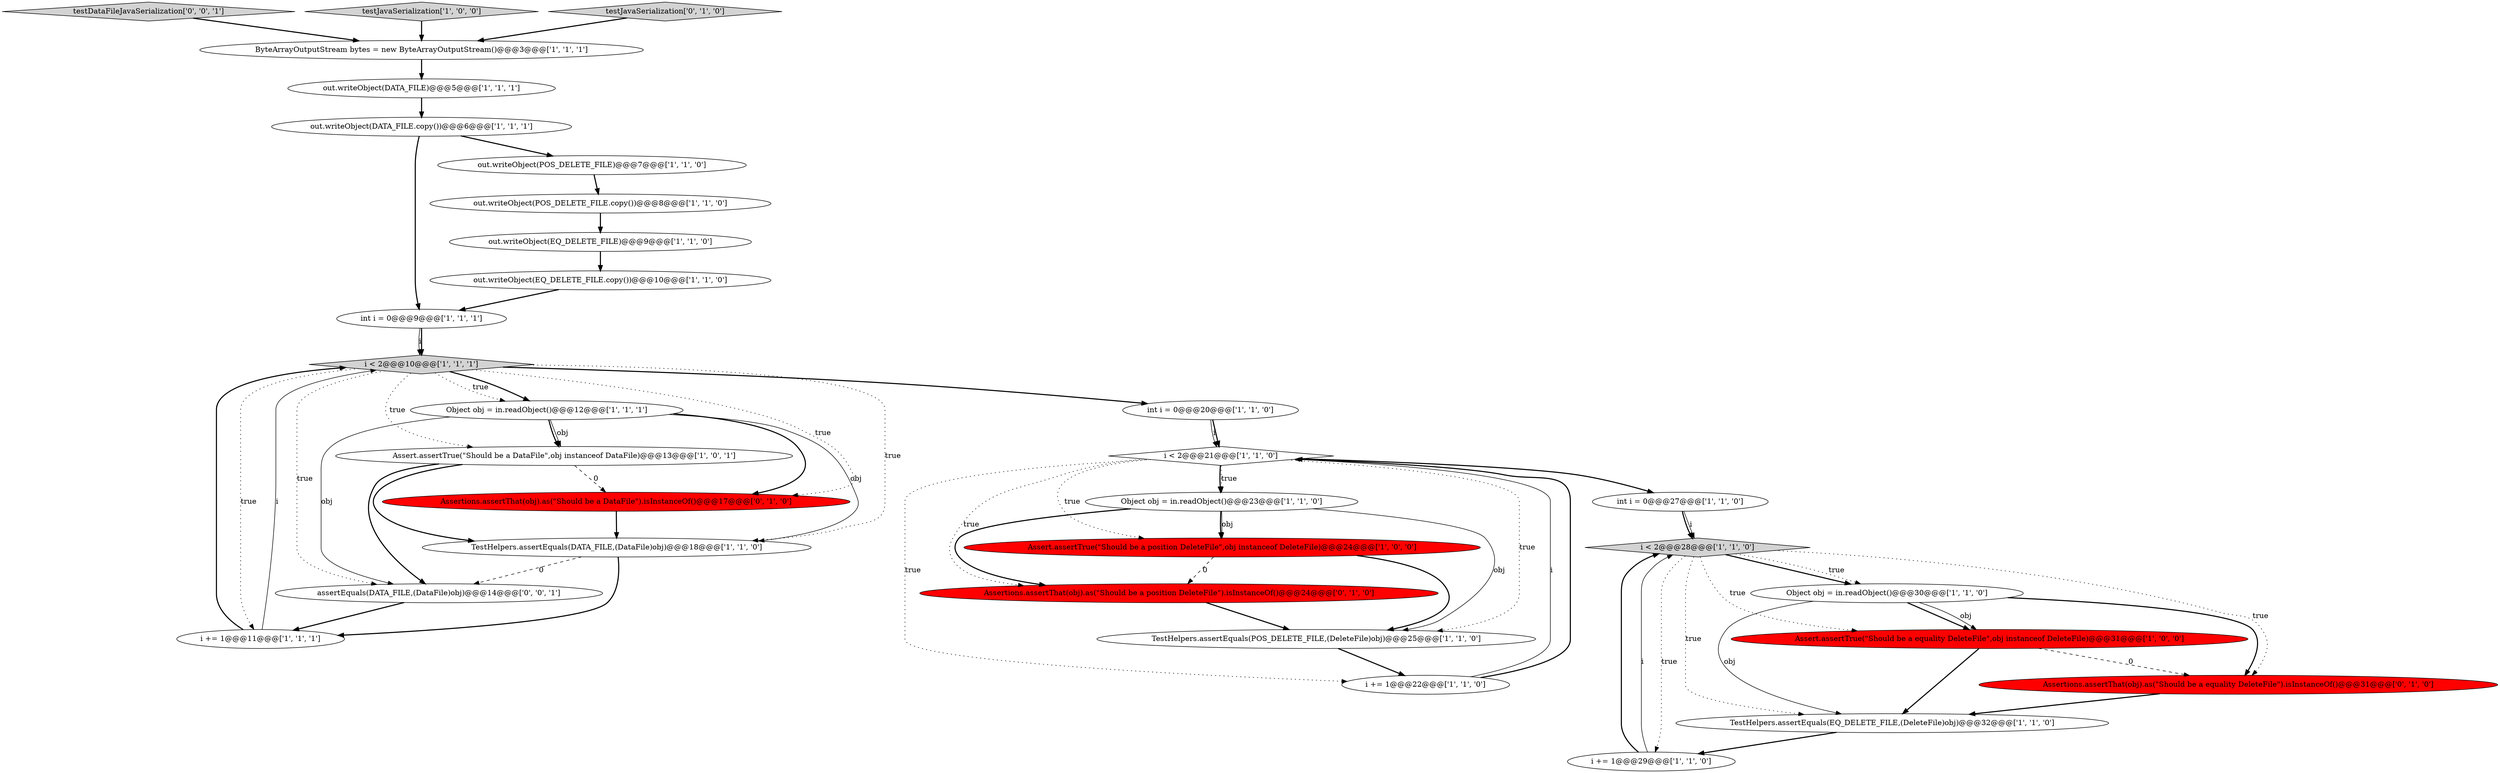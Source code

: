 digraph {
31 [style = filled, label = "testDataFileJavaSerialization['0', '0', '1']", fillcolor = lightgray, shape = diamond image = "AAA0AAABBB3BBB"];
0 [style = filled, label = "TestHelpers.assertEquals(DATA_FILE,(DataFile)obj)@@@18@@@['1', '1', '0']", fillcolor = white, shape = ellipse image = "AAA0AAABBB1BBB"];
29 [style = filled, label = "Assertions.assertThat(obj).as(\"Should be a equality DeleteFile\").isInstanceOf()@@@31@@@['0', '1', '0']", fillcolor = red, shape = ellipse image = "AAA1AAABBB2BBB"];
18 [style = filled, label = "Assert.assertTrue(\"Should be a DataFile\",obj instanceof DataFile)@@@13@@@['1', '0', '1']", fillcolor = white, shape = ellipse image = "AAA0AAABBB1BBB"];
26 [style = filled, label = "Assertions.assertThat(obj).as(\"Should be a DataFile\").isInstanceOf()@@@17@@@['0', '1', '0']", fillcolor = red, shape = ellipse image = "AAA1AAABBB2BBB"];
5 [style = filled, label = "Object obj = in.readObject()@@@23@@@['1', '1', '0']", fillcolor = white, shape = ellipse image = "AAA0AAABBB1BBB"];
25 [style = filled, label = "i < 2@@@28@@@['1', '1', '0']", fillcolor = lightgray, shape = diamond image = "AAA0AAABBB1BBB"];
10 [style = filled, label = "out.writeObject(DATA_FILE.copy())@@@6@@@['1', '1', '1']", fillcolor = white, shape = ellipse image = "AAA0AAABBB1BBB"];
23 [style = filled, label = "out.writeObject(EQ_DELETE_FILE)@@@9@@@['1', '1', '0']", fillcolor = white, shape = ellipse image = "AAA0AAABBB1BBB"];
2 [style = filled, label = "i += 1@@@29@@@['1', '1', '0']", fillcolor = white, shape = ellipse image = "AAA0AAABBB1BBB"];
1 [style = filled, label = "testJavaSerialization['1', '0', '0']", fillcolor = lightgray, shape = diamond image = "AAA0AAABBB1BBB"];
20 [style = filled, label = "TestHelpers.assertEquals(POS_DELETE_FILE,(DeleteFile)obj)@@@25@@@['1', '1', '0']", fillcolor = white, shape = ellipse image = "AAA0AAABBB1BBB"];
21 [style = filled, label = "out.writeObject(EQ_DELETE_FILE.copy())@@@10@@@['1', '1', '0']", fillcolor = white, shape = ellipse image = "AAA0AAABBB1BBB"];
13 [style = filled, label = "out.writeObject(DATA_FILE)@@@5@@@['1', '1', '1']", fillcolor = white, shape = ellipse image = "AAA0AAABBB1BBB"];
12 [style = filled, label = "TestHelpers.assertEquals(EQ_DELETE_FILE,(DeleteFile)obj)@@@32@@@['1', '1', '0']", fillcolor = white, shape = ellipse image = "AAA0AAABBB1BBB"];
14 [style = filled, label = "int i = 0@@@20@@@['1', '1', '0']", fillcolor = white, shape = ellipse image = "AAA0AAABBB1BBB"];
19 [style = filled, label = "i += 1@@@22@@@['1', '1', '0']", fillcolor = white, shape = ellipse image = "AAA0AAABBB1BBB"];
28 [style = filled, label = "testJavaSerialization['0', '1', '0']", fillcolor = lightgray, shape = diamond image = "AAA0AAABBB2BBB"];
27 [style = filled, label = "Assertions.assertThat(obj).as(\"Should be a position DeleteFile\").isInstanceOf()@@@24@@@['0', '1', '0']", fillcolor = red, shape = ellipse image = "AAA1AAABBB2BBB"];
9 [style = filled, label = "Object obj = in.readObject()@@@12@@@['1', '1', '1']", fillcolor = white, shape = ellipse image = "AAA0AAABBB1BBB"];
22 [style = filled, label = "int i = 0@@@27@@@['1', '1', '0']", fillcolor = white, shape = ellipse image = "AAA0AAABBB1BBB"];
4 [style = filled, label = "Assert.assertTrue(\"Should be a position DeleteFile\",obj instanceof DeleteFile)@@@24@@@['1', '0', '0']", fillcolor = red, shape = ellipse image = "AAA1AAABBB1BBB"];
8 [style = filled, label = "Object obj = in.readObject()@@@30@@@['1', '1', '0']", fillcolor = white, shape = ellipse image = "AAA0AAABBB1BBB"];
17 [style = filled, label = "i < 2@@@21@@@['1', '1', '0']", fillcolor = white, shape = diamond image = "AAA0AAABBB1BBB"];
30 [style = filled, label = "assertEquals(DATA_FILE,(DataFile)obj)@@@14@@@['0', '0', '1']", fillcolor = white, shape = ellipse image = "AAA0AAABBB3BBB"];
16 [style = filled, label = "ByteArrayOutputStream bytes = new ByteArrayOutputStream()@@@3@@@['1', '1', '1']", fillcolor = white, shape = ellipse image = "AAA0AAABBB1BBB"];
11 [style = filled, label = "Assert.assertTrue(\"Should be a equality DeleteFile\",obj instanceof DeleteFile)@@@31@@@['1', '0', '0']", fillcolor = red, shape = ellipse image = "AAA1AAABBB1BBB"];
15 [style = filled, label = "i < 2@@@10@@@['1', '1', '1']", fillcolor = lightgray, shape = diamond image = "AAA0AAABBB1BBB"];
7 [style = filled, label = "i += 1@@@11@@@['1', '1', '1']", fillcolor = white, shape = ellipse image = "AAA0AAABBB1BBB"];
6 [style = filled, label = "out.writeObject(POS_DELETE_FILE)@@@7@@@['1', '1', '0']", fillcolor = white, shape = ellipse image = "AAA0AAABBB1BBB"];
3 [style = filled, label = "out.writeObject(POS_DELETE_FILE.copy())@@@8@@@['1', '1', '0']", fillcolor = white, shape = ellipse image = "AAA0AAABBB1BBB"];
24 [style = filled, label = "int i = 0@@@9@@@['1', '1', '1']", fillcolor = white, shape = ellipse image = "AAA0AAABBB1BBB"];
17->20 [style = dotted, label="true"];
13->10 [style = bold, label=""];
6->3 [style = bold, label=""];
22->25 [style = bold, label=""];
17->5 [style = bold, label=""];
16->13 [style = bold, label=""];
24->15 [style = solid, label="i"];
15->14 [style = bold, label=""];
14->17 [style = solid, label="i"];
31->16 [style = bold, label=""];
17->4 [style = dotted, label="true"];
10->24 [style = bold, label=""];
17->27 [style = dotted, label="true"];
19->17 [style = solid, label="i"];
22->25 [style = solid, label="i"];
5->4 [style = solid, label="obj"];
15->18 [style = dotted, label="true"];
11->29 [style = dashed, label="0"];
18->30 [style = bold, label=""];
4->27 [style = dashed, label="0"];
25->12 [style = dotted, label="true"];
14->17 [style = bold, label=""];
11->12 [style = bold, label=""];
21->24 [style = bold, label=""];
9->0 [style = solid, label="obj"];
19->17 [style = bold, label=""];
7->15 [style = solid, label="i"];
5->20 [style = solid, label="obj"];
25->29 [style = dotted, label="true"];
17->22 [style = bold, label=""];
15->7 [style = dotted, label="true"];
15->0 [style = dotted, label="true"];
28->16 [style = bold, label=""];
10->6 [style = bold, label=""];
25->11 [style = dotted, label="true"];
15->9 [style = dotted, label="true"];
0->7 [style = bold, label=""];
9->26 [style = bold, label=""];
15->30 [style = dotted, label="true"];
3->23 [style = bold, label=""];
12->2 [style = bold, label=""];
26->0 [style = bold, label=""];
29->12 [style = bold, label=""];
9->18 [style = bold, label=""];
23->21 [style = bold, label=""];
15->9 [style = bold, label=""];
1->16 [style = bold, label=""];
30->7 [style = bold, label=""];
5->4 [style = bold, label=""];
0->30 [style = dashed, label="0"];
4->20 [style = bold, label=""];
17->19 [style = dotted, label="true"];
9->30 [style = solid, label="obj"];
7->15 [style = bold, label=""];
25->8 [style = bold, label=""];
17->5 [style = dotted, label="true"];
9->18 [style = solid, label="obj"];
5->27 [style = bold, label=""];
8->12 [style = solid, label="obj"];
20->19 [style = bold, label=""];
2->25 [style = bold, label=""];
8->11 [style = bold, label=""];
2->25 [style = solid, label="i"];
27->20 [style = bold, label=""];
8->29 [style = bold, label=""];
18->0 [style = bold, label=""];
8->11 [style = solid, label="obj"];
25->2 [style = dotted, label="true"];
25->8 [style = dotted, label="true"];
15->26 [style = dotted, label="true"];
18->26 [style = dashed, label="0"];
24->15 [style = bold, label=""];
}

